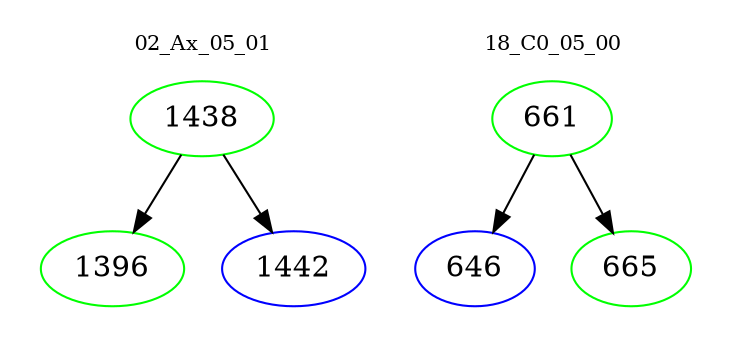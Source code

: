 digraph{
subgraph cluster_0 {
color = white
label = "02_Ax_05_01";
fontsize=10;
T0_1438 [label="1438", color="green"]
T0_1438 -> T0_1396 [color="black"]
T0_1396 [label="1396", color="green"]
T0_1438 -> T0_1442 [color="black"]
T0_1442 [label="1442", color="blue"]
}
subgraph cluster_1 {
color = white
label = "18_C0_05_00";
fontsize=10;
T1_661 [label="661", color="green"]
T1_661 -> T1_646 [color="black"]
T1_646 [label="646", color="blue"]
T1_661 -> T1_665 [color="black"]
T1_665 [label="665", color="green"]
}
}

